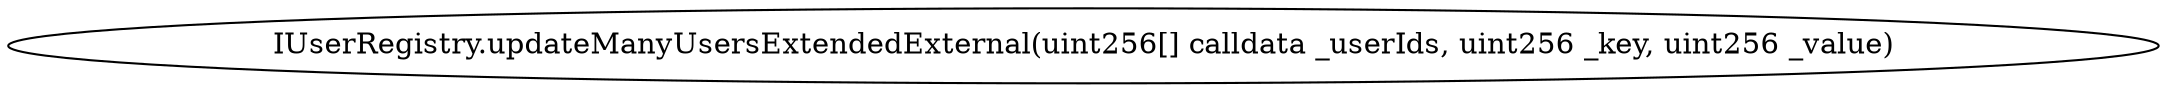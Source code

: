 digraph "" {
	graph [bb="0,0,870.02,36"];
	node [label="\N"];
	"IUserRegistry.updateManyUsersExtendedExternal(uint256[] calldata _userIds, uint256 _key, uint256 _value)"	 [height=0.5,
		pos="435.01,18",
		width=12.084];
}
digraph "" {
	graph [bb="0,0,870.02,36"];
	node [label="\N"];
	"IUserRegistry.updateManyUsersExtendedExternal(uint256[] calldata _userIds, uint256 _key, uint256 _value)"	 [height=0.5,
		pos="435.01,18",
		width=12.084];
}
digraph "" {
	graph [bb="0,0,870.02,36"];
	node [label="\N"];
	"IUserRegistry.updateManyUsersExtendedExternal(uint256[] calldata _userIds, uint256 _key, uint256 _value)"	 [height=0.5,
		pos="435.01,18",
		width=12.084];
}
digraph "" {
	graph [bb="0,0,870.02,36"];
	node [label="\N"];
	"IUserRegistry.updateManyUsersExtendedExternal(uint256[] calldata _userIds, uint256 _key, uint256 _value)"	 [height=0.5,
		pos="435.01,18",
		width=12.084];
}
digraph "" {
	graph [bb="0,0,870.02,36"];
	node [label="\N"];
	"IUserRegistry.updateManyUsersExtendedExternal(uint256[] calldata _userIds, uint256 _key, uint256 _value)"	 [height=0.5,
		pos="435.01,18",
		width=12.084];
}
